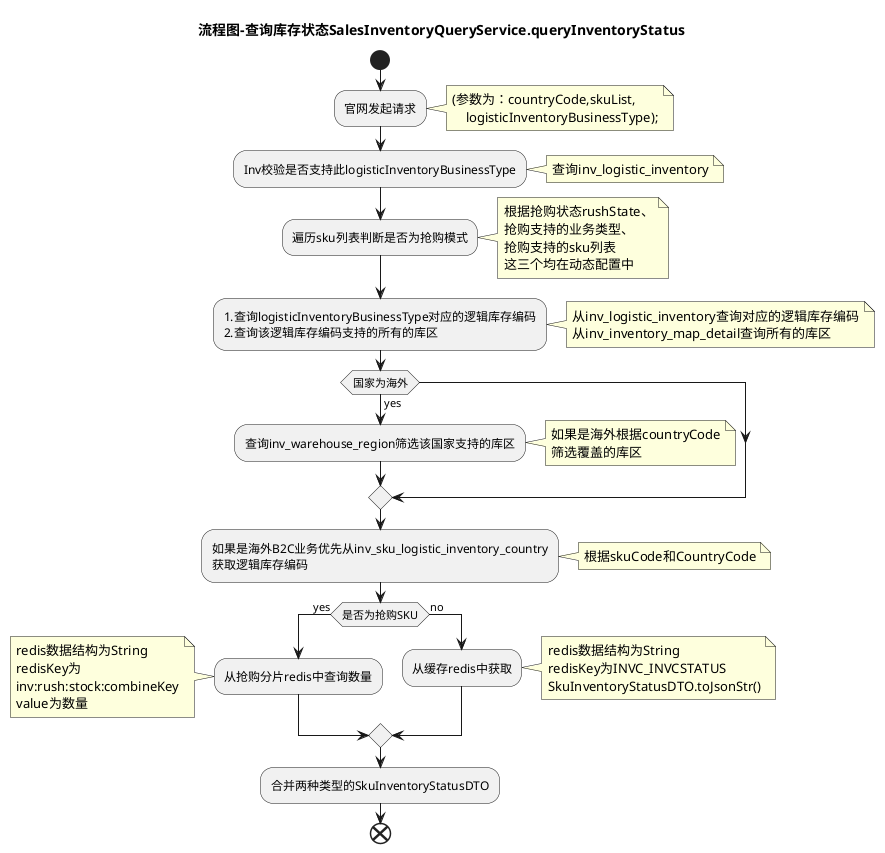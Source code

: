 @startuml
'Store -> inventory:查询库存状态(countryCode,skuList,logisticInventoryBusinessType)
'inventory -> inventory:查询inv_logistic_inventory,校验是否支持此logisticInventoryBusinessType
title 流程图-查询库存状态SalesInventoryQueryService.queryInventoryStatus
start
:官网发起请求;
note right
(参数为：countryCode,skuList,
    logisticInventoryBusinessType);
end note

:Inv校验是否支持此logisticInventoryBusinessType;
note right
查询inv_logistic_inventory
end note

:遍历sku列表判断是否为抢购模式;
note right
根据抢购状态rushState、
抢购支持的业务类型、
抢购支持的sku列表
这三个均在动态配置中
end note

:1.查询logisticInventoryBusinessType对应的逻辑库存编码
2.查询该逻辑库存编码支持的所有的库区;
note right
从inv_logistic_inventory查询对应的逻辑库存编码
从inv_inventory_map_detail查询所有的库区
end note

if (国家为海外) then (yes)
    :查询inv_warehouse_region筛选该国家支持的库区;
    note right
    如果是海外根据countryCode
    筛选覆盖的库区
    end note
endif

:如果是海外B2C业务优先从inv_sku_logistic_inventory_country
获取逻辑库存编码;
note right
根据skuCode和CountryCode
end note

if(是否为抢购SKU) then(yes)
    :从抢购分片redis中查询数量;
    note left
        redis数据结构为String
        redisKey为
        inv:rush:stock:combineKey
        value为数量
    end note
else (no)
    :从缓存redis中获取;
    note right
        redis数据结构为String
        redisKey为INVC_INVCSTATUS
        SkuInventoryStatusDTO.toJsonStr()
    end note
endif

:合并两种类型的SkuInventoryStatusDTO;
end
@enduml